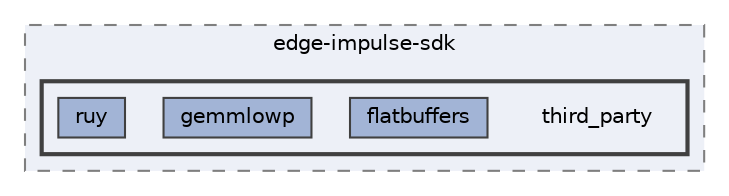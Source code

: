 digraph "Face_Access_inferencing/src/edge-impulse-sdk/third_party"
{
 // LATEX_PDF_SIZE
  bgcolor="transparent";
  edge [fontname=Helvetica,fontsize=10,labelfontname=Helvetica,labelfontsize=10];
  node [fontname=Helvetica,fontsize=10,shape=box,height=0.2,width=0.4];
  compound=true
  subgraph clusterdir_295f854905297c9d29514d45981534fb {
    graph [ bgcolor="#edf0f7", pencolor="grey50", label="edge-impulse-sdk", fontname=Helvetica,fontsize=10 style="filled,dashed", URL="dir_295f854905297c9d29514d45981534fb.html",tooltip=""]
  subgraph clusterdir_2a457971a8f494342600f6c4d34599ba {
    graph [ bgcolor="#edf0f7", pencolor="grey25", label="", fontname=Helvetica,fontsize=10 style="filled,bold", URL="dir_2a457971a8f494342600f6c4d34599ba.html",tooltip=""]
    dir_2a457971a8f494342600f6c4d34599ba [shape=plaintext, label="third_party"];
  dir_c74eba281489ac78b40f5860bec0ea3f [label="flatbuffers", fillcolor="#a2b4d6", color="grey25", style="filled", URL="dir_c74eba281489ac78b40f5860bec0ea3f.html",tooltip=""];
  dir_060610b72a87a3d2673727f7e6b52c4f [label="gemmlowp", fillcolor="#a2b4d6", color="grey25", style="filled", URL="dir_060610b72a87a3d2673727f7e6b52c4f.html",tooltip=""];
  dir_c0ead5355c1018ed475744469ce26685 [label="ruy", fillcolor="#a2b4d6", color="grey25", style="filled", URL="dir_c0ead5355c1018ed475744469ce26685.html",tooltip=""];
  }
  }
}
